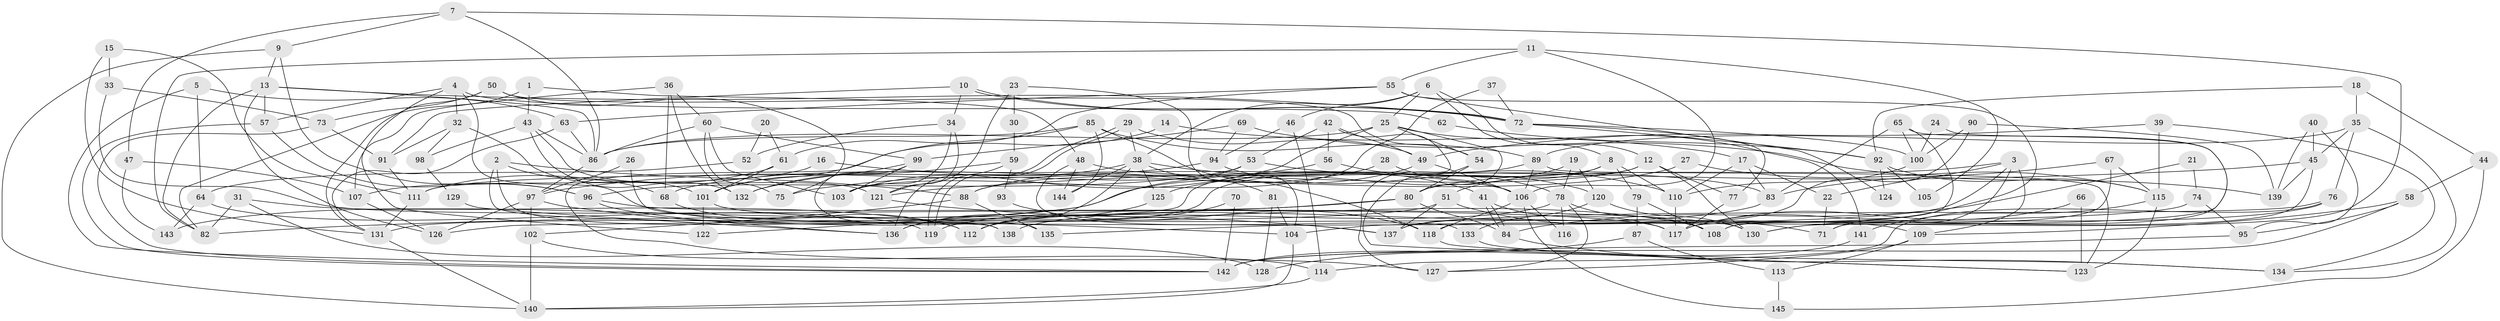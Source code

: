 // coarse degree distribution, {3: 0.1326530612244898, 6: 0.11224489795918367, 4: 0.25510204081632654, 5: 0.14285714285714285, 8: 0.05102040816326531, 7: 0.11224489795918367, 2: 0.1326530612244898, 11: 0.030612244897959183, 9: 0.030612244897959183}
// Generated by graph-tools (version 1.1) at 2025/52/02/27/25 19:52:02]
// undirected, 145 vertices, 290 edges
graph export_dot {
graph [start="1"]
  node [color=gray90,style=filled];
  1;
  2;
  3;
  4;
  5;
  6;
  7;
  8;
  9;
  10;
  11;
  12;
  13;
  14;
  15;
  16;
  17;
  18;
  19;
  20;
  21;
  22;
  23;
  24;
  25;
  26;
  27;
  28;
  29;
  30;
  31;
  32;
  33;
  34;
  35;
  36;
  37;
  38;
  39;
  40;
  41;
  42;
  43;
  44;
  45;
  46;
  47;
  48;
  49;
  50;
  51;
  52;
  53;
  54;
  55;
  56;
  57;
  58;
  59;
  60;
  61;
  62;
  63;
  64;
  65;
  66;
  67;
  68;
  69;
  70;
  71;
  72;
  73;
  74;
  75;
  76;
  77;
  78;
  79;
  80;
  81;
  82;
  83;
  84;
  85;
  86;
  87;
  88;
  89;
  90;
  91;
  92;
  93;
  94;
  95;
  96;
  97;
  98;
  99;
  100;
  101;
  102;
  103;
  104;
  105;
  106;
  107;
  108;
  109;
  110;
  111;
  112;
  113;
  114;
  115;
  116;
  117;
  118;
  119;
  120;
  121;
  122;
  123;
  124;
  125;
  126;
  127;
  128;
  129;
  130;
  131;
  132;
  133;
  134;
  135;
  136;
  137;
  138;
  139;
  140;
  141;
  142;
  143;
  144;
  145;
  1 -- 43;
  1 -- 48;
  1 -- 82;
  2 -- 88;
  2 -- 138;
  2 -- 68;
  2 -- 135;
  3 -- 80;
  3 -- 71;
  3 -- 22;
  3 -- 109;
  3 -- 135;
  4 -- 57;
  4 -- 32;
  4 -- 62;
  4 -- 108;
  4 -- 122;
  5 -- 64;
  5 -- 142;
  5 -- 63;
  6 -- 8;
  6 -- 46;
  6 -- 12;
  6 -- 25;
  6 -- 38;
  7 -- 130;
  7 -- 86;
  7 -- 9;
  7 -- 47;
  8 -- 126;
  8 -- 110;
  8 -- 51;
  8 -- 79;
  9 -- 13;
  9 -- 96;
  9 -- 140;
  10 -- 91;
  10 -- 72;
  10 -- 72;
  10 -- 34;
  11 -- 106;
  11 -- 55;
  11 -- 82;
  11 -- 105;
  12 -- 136;
  12 -- 77;
  12 -- 88;
  12 -- 130;
  13 -- 72;
  13 -- 82;
  13 -- 57;
  13 -- 86;
  13 -- 126;
  14 -- 17;
  14 -- 127;
  15 -- 131;
  15 -- 111;
  15 -- 33;
  16 -- 107;
  16 -- 106;
  17 -- 83;
  17 -- 110;
  17 -- 22;
  18 -- 35;
  18 -- 44;
  18 -- 92;
  19 -- 78;
  19 -- 120;
  19 -- 125;
  20 -- 52;
  20 -- 61;
  21 -- 74;
  21 -- 84;
  22 -- 71;
  23 -- 121;
  23 -- 104;
  23 -- 30;
  24 -- 118;
  24 -- 100;
  25 -- 86;
  25 -- 54;
  25 -- 80;
  25 -- 132;
  25 -- 141;
  26 -- 97;
  26 -- 137;
  27 -- 68;
  27 -- 115;
  28 -- 88;
  28 -- 106;
  29 -- 38;
  29 -- 119;
  29 -- 119;
  29 -- 49;
  30 -- 59;
  31 -- 82;
  31 -- 112;
  31 -- 128;
  32 -- 91;
  32 -- 101;
  32 -- 98;
  33 -- 73;
  33 -- 117;
  34 -- 103;
  34 -- 52;
  34 -- 121;
  35 -- 45;
  35 -- 134;
  35 -- 76;
  35 -- 89;
  36 -- 132;
  36 -- 60;
  36 -- 68;
  36 -- 107;
  37 -- 72;
  37 -- 103;
  38 -- 41;
  38 -- 81;
  38 -- 103;
  38 -- 112;
  38 -- 125;
  38 -- 144;
  39 -- 134;
  39 -- 115;
  39 -- 49;
  40 -- 139;
  40 -- 95;
  40 -- 45;
  41 -- 117;
  41 -- 84;
  41 -- 84;
  42 -- 56;
  42 -- 49;
  42 -- 53;
  42 -- 127;
  43 -- 121;
  43 -- 86;
  43 -- 98;
  43 -- 132;
  44 -- 58;
  44 -- 145;
  45 -- 121;
  45 -- 108;
  45 -- 139;
  46 -- 94;
  46 -- 114;
  47 -- 107;
  47 -- 143;
  48 -- 144;
  48 -- 83;
  48 -- 133;
  49 -- 106;
  49 -- 143;
  50 -- 131;
  50 -- 54;
  50 -- 73;
  50 -- 75;
  51 -- 131;
  51 -- 71;
  51 -- 137;
  52 -- 64;
  53 -- 122;
  53 -- 96;
  53 -- 110;
  54 -- 80;
  54 -- 123;
  55 -- 63;
  55 -- 117;
  55 -- 61;
  55 -- 124;
  56 -- 78;
  56 -- 75;
  57 -- 96;
  57 -- 142;
  58 -- 109;
  58 -- 142;
  58 -- 95;
  59 -- 136;
  59 -- 132;
  59 -- 93;
  60 -- 86;
  60 -- 99;
  60 -- 75;
  60 -- 103;
  61 -- 101;
  61 -- 111;
  62 -- 92;
  63 -- 131;
  63 -- 86;
  64 -- 143;
  64 -- 119;
  65 -- 71;
  65 -- 100;
  65 -- 83;
  65 -- 117;
  66 -- 123;
  66 -- 117;
  67 -- 108;
  67 -- 115;
  67 -- 83;
  68 -- 112;
  69 -- 99;
  69 -- 139;
  69 -- 94;
  70 -- 142;
  70 -- 112;
  72 -- 77;
  72 -- 92;
  72 -- 100;
  73 -- 142;
  73 -- 91;
  74 -- 95;
  74 -- 104;
  76 -- 130;
  76 -- 114;
  76 -- 137;
  77 -- 117;
  78 -- 108;
  78 -- 112;
  78 -- 116;
  78 -- 127;
  79 -- 108;
  79 -- 87;
  80 -- 82;
  80 -- 84;
  80 -- 119;
  81 -- 104;
  81 -- 128;
  83 -- 138;
  84 -- 134;
  85 -- 86;
  85 -- 118;
  85 -- 89;
  85 -- 101;
  85 -- 144;
  86 -- 97;
  87 -- 128;
  87 -- 113;
  88 -- 135;
  88 -- 102;
  89 -- 106;
  89 -- 111;
  89 -- 123;
  90 -- 137;
  90 -- 100;
  90 -- 139;
  91 -- 111;
  92 -- 105;
  92 -- 115;
  92 -- 124;
  93 -- 118;
  94 -- 97;
  94 -- 120;
  95 -- 142;
  96 -- 130;
  96 -- 136;
  97 -- 102;
  97 -- 104;
  97 -- 126;
  98 -- 129;
  99 -- 103;
  99 -- 101;
  99 -- 138;
  100 -- 110;
  101 -- 109;
  101 -- 122;
  102 -- 114;
  102 -- 140;
  104 -- 140;
  106 -- 116;
  106 -- 118;
  106 -- 145;
  107 -- 126;
  109 -- 127;
  109 -- 113;
  110 -- 117;
  111 -- 131;
  113 -- 145;
  114 -- 140;
  115 -- 123;
  115 -- 141;
  118 -- 123;
  120 -- 130;
  120 -- 133;
  121 -- 137;
  125 -- 136;
  129 -- 136;
  131 -- 140;
  133 -- 134;
  141 -- 142;
}
